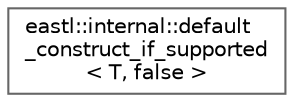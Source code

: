 digraph "类继承关系图"
{
 // LATEX_PDF_SIZE
  bgcolor="transparent";
  edge [fontname=Helvetica,fontsize=10,labelfontname=Helvetica,labelfontsize=10];
  node [fontname=Helvetica,fontsize=10,shape=box,height=0.2,width=0.4];
  rankdir="LR";
  Node0 [id="Node000000",label="eastl::internal::default\l_construct_if_supported\l\< T, false \>",height=0.2,width=0.4,color="grey40", fillcolor="white", style="filled",URL="$structeastl_1_1internal_1_1default__construct__if__supported_3_01_t_00_01false_01_4.html",tooltip=" "];
}
